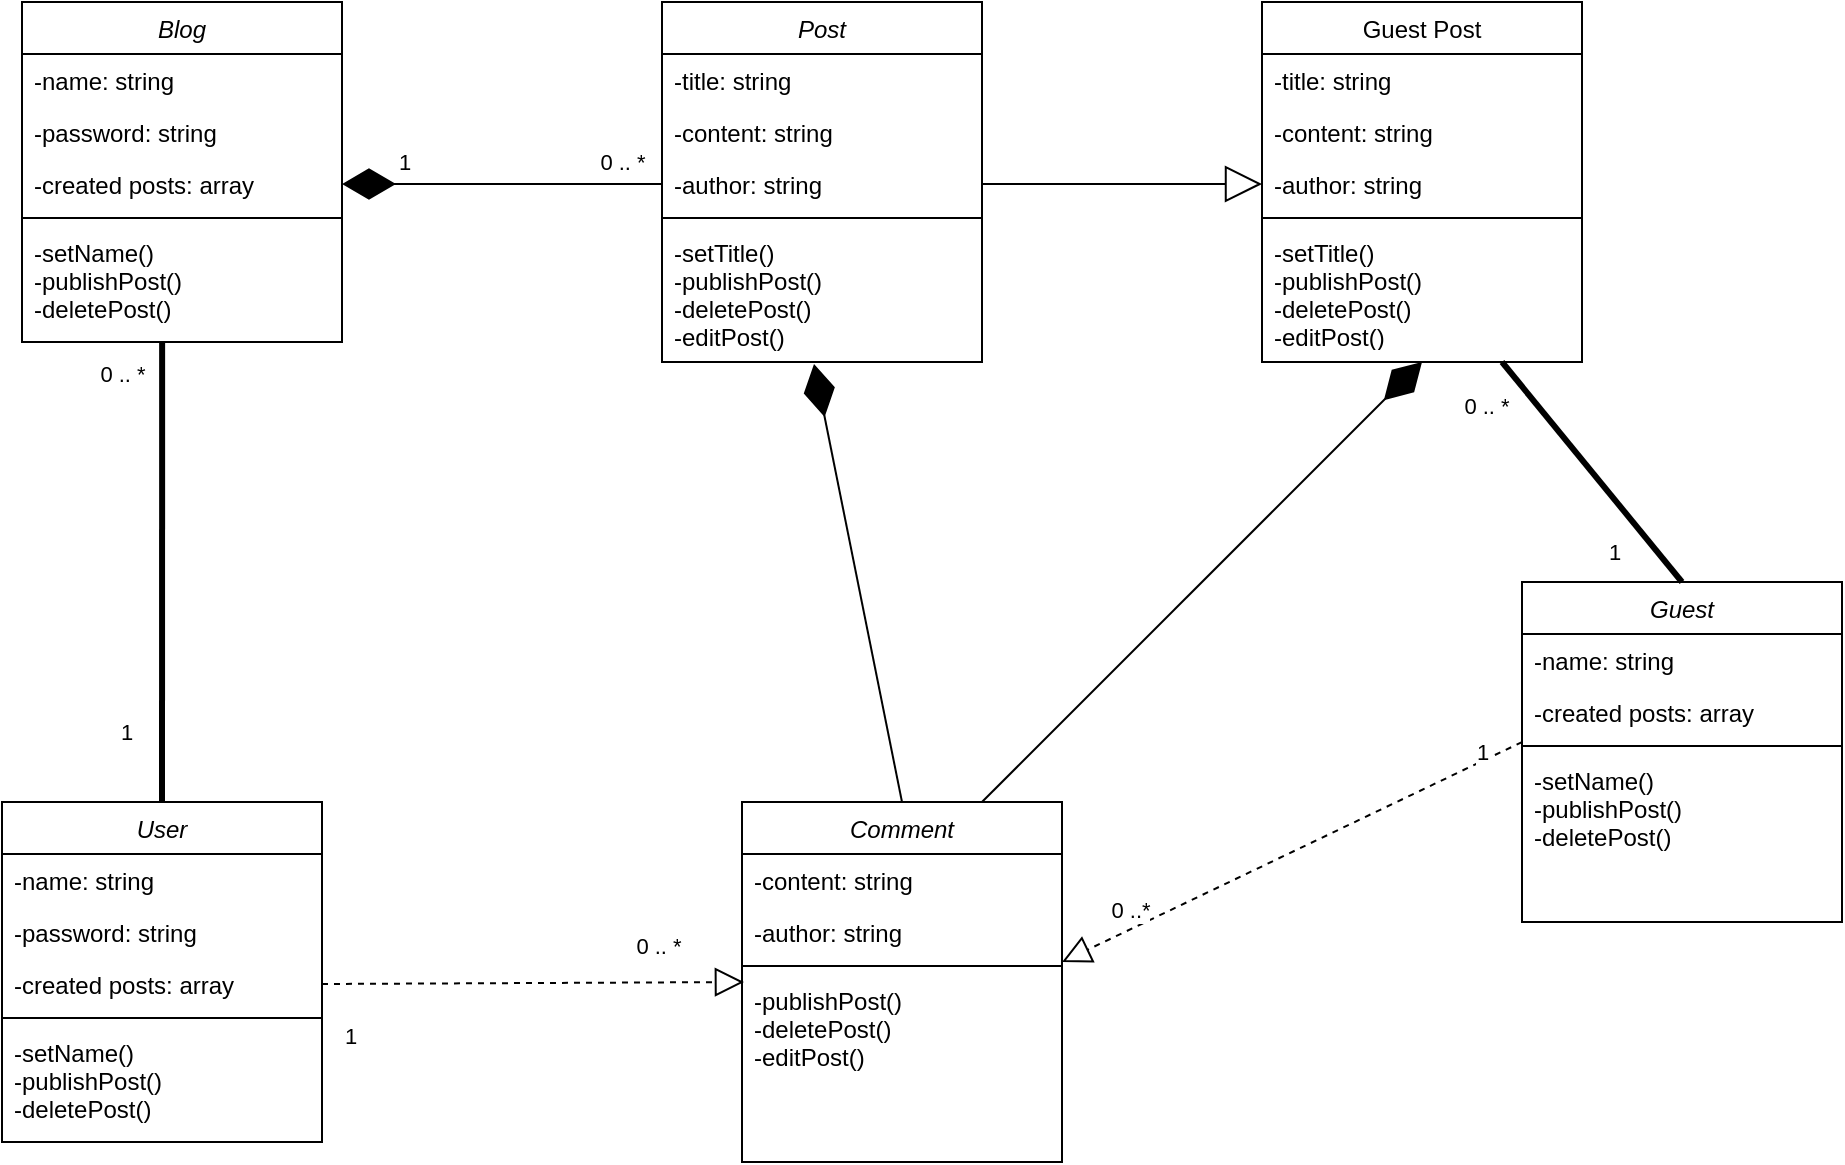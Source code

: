<mxfile version="24.8.3">
  <diagram id="C5RBs43oDa-KdzZeNtuy" name="Page-1">
    <mxGraphModel dx="1120" dy="1637" grid="1" gridSize="10" guides="1" tooltips="1" connect="1" arrows="1" fold="1" page="1" pageScale="1" pageWidth="827" pageHeight="1169" math="0" shadow="0">
      <root>
        <mxCell id="WIyWlLk6GJQsqaUBKTNV-0" />
        <mxCell id="WIyWlLk6GJQsqaUBKTNV-1" parent="WIyWlLk6GJQsqaUBKTNV-0" />
        <mxCell id="zkfFHV4jXpPFQw0GAbJ--0" value="User" style="swimlane;fontStyle=2;align=center;verticalAlign=top;childLayout=stackLayout;horizontal=1;startSize=26;horizontalStack=0;resizeParent=1;resizeLast=0;collapsible=1;marginBottom=0;rounded=0;shadow=0;strokeWidth=1;" parent="WIyWlLk6GJQsqaUBKTNV-1" vertex="1">
          <mxGeometry x="50" y="370" width="160" height="170" as="geometry">
            <mxRectangle x="230" y="140" width="160" height="26" as="alternateBounds" />
          </mxGeometry>
        </mxCell>
        <mxCell id="zkfFHV4jXpPFQw0GAbJ--1" value="-name: string" style="text;align=left;verticalAlign=top;spacingLeft=4;spacingRight=4;overflow=hidden;rotatable=0;points=[[0,0.5],[1,0.5]];portConstraint=eastwest;" parent="zkfFHV4jXpPFQw0GAbJ--0" vertex="1">
          <mxGeometry y="26" width="160" height="26" as="geometry" />
        </mxCell>
        <mxCell id="zkfFHV4jXpPFQw0GAbJ--2" value="-password: string" style="text;align=left;verticalAlign=top;spacingLeft=4;spacingRight=4;overflow=hidden;rotatable=0;points=[[0,0.5],[1,0.5]];portConstraint=eastwest;rounded=0;shadow=0;html=0;" parent="zkfFHV4jXpPFQw0GAbJ--0" vertex="1">
          <mxGeometry y="52" width="160" height="26" as="geometry" />
        </mxCell>
        <mxCell id="zkfFHV4jXpPFQw0GAbJ--3" value="-created posts: array" style="text;align=left;verticalAlign=top;spacingLeft=4;spacingRight=4;overflow=hidden;rotatable=0;points=[[0,0.5],[1,0.5]];portConstraint=eastwest;rounded=0;shadow=0;html=0;" parent="zkfFHV4jXpPFQw0GAbJ--0" vertex="1">
          <mxGeometry y="78" width="160" height="26" as="geometry" />
        </mxCell>
        <mxCell id="zkfFHV4jXpPFQw0GAbJ--4" value="" style="line;html=1;strokeWidth=1;align=left;verticalAlign=middle;spacingTop=-1;spacingLeft=3;spacingRight=3;rotatable=0;labelPosition=right;points=[];portConstraint=eastwest;" parent="zkfFHV4jXpPFQw0GAbJ--0" vertex="1">
          <mxGeometry y="104" width="160" height="8" as="geometry" />
        </mxCell>
        <mxCell id="zkfFHV4jXpPFQw0GAbJ--5" value="-setName()&#xa;-publishPost()&#xa;-deletePost()&#xa;" style="text;align=left;verticalAlign=top;spacingLeft=4;spacingRight=4;overflow=hidden;rotatable=0;points=[[0,0.5],[1,0.5]];portConstraint=eastwest;" parent="zkfFHV4jXpPFQw0GAbJ--0" vertex="1">
          <mxGeometry y="112" width="160" height="58" as="geometry" />
        </mxCell>
        <mxCell id="zkfFHV4jXpPFQw0GAbJ--17" value="Guest Post" style="swimlane;fontStyle=0;align=center;verticalAlign=top;childLayout=stackLayout;horizontal=1;startSize=26;horizontalStack=0;resizeParent=1;resizeLast=0;collapsible=1;marginBottom=0;rounded=0;shadow=0;strokeWidth=1;" parent="WIyWlLk6GJQsqaUBKTNV-1" vertex="1">
          <mxGeometry x="680" y="-30" width="160" height="180" as="geometry">
            <mxRectangle x="550" y="140" width="160" height="26" as="alternateBounds" />
          </mxGeometry>
        </mxCell>
        <mxCell id="zkfFHV4jXpPFQw0GAbJ--18" value="-title: string" style="text;align=left;verticalAlign=top;spacingLeft=4;spacingRight=4;overflow=hidden;rotatable=0;points=[[0,0.5],[1,0.5]];portConstraint=eastwest;" parent="zkfFHV4jXpPFQw0GAbJ--17" vertex="1">
          <mxGeometry y="26" width="160" height="26" as="geometry" />
        </mxCell>
        <mxCell id="zkfFHV4jXpPFQw0GAbJ--19" value="-content: string" style="text;align=left;verticalAlign=top;spacingLeft=4;spacingRight=4;overflow=hidden;rotatable=0;points=[[0,0.5],[1,0.5]];portConstraint=eastwest;rounded=0;shadow=0;html=0;" parent="zkfFHV4jXpPFQw0GAbJ--17" vertex="1">
          <mxGeometry y="52" width="160" height="26" as="geometry" />
        </mxCell>
        <mxCell id="zkfFHV4jXpPFQw0GAbJ--20" value="-author: string" style="text;align=left;verticalAlign=top;spacingLeft=4;spacingRight=4;overflow=hidden;rotatable=0;points=[[0,0.5],[1,0.5]];portConstraint=eastwest;rounded=0;shadow=0;html=0;" parent="zkfFHV4jXpPFQw0GAbJ--17" vertex="1">
          <mxGeometry y="78" width="160" height="26" as="geometry" />
        </mxCell>
        <mxCell id="zkfFHV4jXpPFQw0GAbJ--23" value="" style="line;html=1;strokeWidth=1;align=left;verticalAlign=middle;spacingTop=-1;spacingLeft=3;spacingRight=3;rotatable=0;labelPosition=right;points=[];portConstraint=eastwest;" parent="zkfFHV4jXpPFQw0GAbJ--17" vertex="1">
          <mxGeometry y="104" width="160" height="8" as="geometry" />
        </mxCell>
        <mxCell id="zkfFHV4jXpPFQw0GAbJ--24" value="-setTitle()&#xa;-publishPost()&#xa;-deletePost()&#xa;-editPost()&#xa;" style="text;align=left;verticalAlign=top;spacingLeft=4;spacingRight=4;overflow=hidden;rotatable=0;points=[[0,0.5],[1,0.5]];portConstraint=eastwest;" parent="zkfFHV4jXpPFQw0GAbJ--17" vertex="1">
          <mxGeometry y="112" width="160" height="58" as="geometry" />
        </mxCell>
        <mxCell id="E-QlepTssYbIrXIDLhww-0" value="Post" style="swimlane;fontStyle=2;align=center;verticalAlign=top;childLayout=stackLayout;horizontal=1;startSize=26;horizontalStack=0;resizeParent=1;resizeLast=0;collapsible=1;marginBottom=0;rounded=0;shadow=0;strokeWidth=1;" parent="WIyWlLk6GJQsqaUBKTNV-1" vertex="1">
          <mxGeometry x="380" y="-30" width="160" height="180" as="geometry">
            <mxRectangle x="20" y="10" width="160" height="26" as="alternateBounds" />
          </mxGeometry>
        </mxCell>
        <mxCell id="E-QlepTssYbIrXIDLhww-1" value="-title: string" style="text;align=left;verticalAlign=top;spacingLeft=4;spacingRight=4;overflow=hidden;rotatable=0;points=[[0,0.5],[1,0.5]];portConstraint=eastwest;" parent="E-QlepTssYbIrXIDLhww-0" vertex="1">
          <mxGeometry y="26" width="160" height="26" as="geometry" />
        </mxCell>
        <mxCell id="E-QlepTssYbIrXIDLhww-2" value="-content: string" style="text;align=left;verticalAlign=top;spacingLeft=4;spacingRight=4;overflow=hidden;rotatable=0;points=[[0,0.5],[1,0.5]];portConstraint=eastwest;rounded=0;shadow=0;html=0;" parent="E-QlepTssYbIrXIDLhww-0" vertex="1">
          <mxGeometry y="52" width="160" height="26" as="geometry" />
        </mxCell>
        <mxCell id="E-QlepTssYbIrXIDLhww-3" value="-author: string" style="text;align=left;verticalAlign=top;spacingLeft=4;spacingRight=4;overflow=hidden;rotatable=0;points=[[0,0.5],[1,0.5]];portConstraint=eastwest;rounded=0;shadow=0;html=0;" parent="E-QlepTssYbIrXIDLhww-0" vertex="1">
          <mxGeometry y="78" width="160" height="26" as="geometry" />
        </mxCell>
        <mxCell id="E-QlepTssYbIrXIDLhww-4" value="" style="line;html=1;strokeWidth=1;align=left;verticalAlign=middle;spacingTop=-1;spacingLeft=3;spacingRight=3;rotatable=0;labelPosition=right;points=[];portConstraint=eastwest;" parent="E-QlepTssYbIrXIDLhww-0" vertex="1">
          <mxGeometry y="104" width="160" height="8" as="geometry" />
        </mxCell>
        <mxCell id="E-QlepTssYbIrXIDLhww-5" value="-setTitle()&#xa;-publishPost()&#xa;-deletePost()&#xa;-editPost()&#xa;" style="text;align=left;verticalAlign=top;spacingLeft=4;spacingRight=4;overflow=hidden;rotatable=0;points=[[0,0.5],[1,0.5]];portConstraint=eastwest;" parent="E-QlepTssYbIrXIDLhww-0" vertex="1">
          <mxGeometry y="112" width="160" height="68" as="geometry" />
        </mxCell>
        <mxCell id="E-QlepTssYbIrXIDLhww-6" value="" style="endArrow=none;startArrow=none;endFill=0;startFill=0;endSize=8;html=1;verticalAlign=bottom;labelBackgroundColor=none;strokeWidth=3;rounded=0;entryX=0.5;entryY=0;entryDx=0;entryDy=0;exitX=0.438;exitY=1;exitDx=0;exitDy=0;exitPerimeter=0;" parent="WIyWlLk6GJQsqaUBKTNV-1" source="YUMGi2-EoFMp114vT2eR-12" target="zkfFHV4jXpPFQw0GAbJ--0" edge="1">
          <mxGeometry width="160" relative="1" as="geometry">
            <mxPoint x="160" y="300" as="sourcePoint" />
            <mxPoint x="490" y="190" as="targetPoint" />
          </mxGeometry>
        </mxCell>
        <mxCell id="YUMGi2-EoFMp114vT2eR-13" value="1" style="edgeLabel;html=1;align=center;verticalAlign=middle;resizable=0;points=[];" vertex="1" connectable="0" parent="E-QlepTssYbIrXIDLhww-6">
          <mxGeometry x="0.528" y="4" relative="1" as="geometry">
            <mxPoint x="-22" y="19" as="offset" />
          </mxGeometry>
        </mxCell>
        <mxCell id="YUMGi2-EoFMp114vT2eR-14" value="0 .. *" style="edgeLabel;html=1;align=center;verticalAlign=middle;resizable=0;points=[];" vertex="1" connectable="0" parent="E-QlepTssYbIrXIDLhww-6">
          <mxGeometry x="-0.796" y="3" relative="1" as="geometry">
            <mxPoint x="-23" y="-8" as="offset" />
          </mxGeometry>
        </mxCell>
        <mxCell id="YUMGi2-EoFMp114vT2eR-0" value="Guest" style="swimlane;fontStyle=2;align=center;verticalAlign=top;childLayout=stackLayout;horizontal=1;startSize=26;horizontalStack=0;resizeParent=1;resizeLast=0;collapsible=1;marginBottom=0;rounded=0;shadow=0;strokeWidth=1;" vertex="1" parent="WIyWlLk6GJQsqaUBKTNV-1">
          <mxGeometry x="810" y="260" width="160" height="170" as="geometry">
            <mxRectangle x="230" y="140" width="160" height="26" as="alternateBounds" />
          </mxGeometry>
        </mxCell>
        <mxCell id="YUMGi2-EoFMp114vT2eR-1" value="-name: string" style="text;align=left;verticalAlign=top;spacingLeft=4;spacingRight=4;overflow=hidden;rotatable=0;points=[[0,0.5],[1,0.5]];portConstraint=eastwest;" vertex="1" parent="YUMGi2-EoFMp114vT2eR-0">
          <mxGeometry y="26" width="160" height="26" as="geometry" />
        </mxCell>
        <mxCell id="YUMGi2-EoFMp114vT2eR-3" value="-created posts: array" style="text;align=left;verticalAlign=top;spacingLeft=4;spacingRight=4;overflow=hidden;rotatable=0;points=[[0,0.5],[1,0.5]];portConstraint=eastwest;rounded=0;shadow=0;html=0;" vertex="1" parent="YUMGi2-EoFMp114vT2eR-0">
          <mxGeometry y="52" width="160" height="26" as="geometry" />
        </mxCell>
        <mxCell id="YUMGi2-EoFMp114vT2eR-4" value="" style="line;html=1;strokeWidth=1;align=left;verticalAlign=middle;spacingTop=-1;spacingLeft=3;spacingRight=3;rotatable=0;labelPosition=right;points=[];portConstraint=eastwest;" vertex="1" parent="YUMGi2-EoFMp114vT2eR-0">
          <mxGeometry y="78" width="160" height="8" as="geometry" />
        </mxCell>
        <mxCell id="YUMGi2-EoFMp114vT2eR-5" value="-setName()&#xa;-publishPost()&#xa;-deletePost()&#xa;" style="text;align=left;verticalAlign=top;spacingLeft=4;spacingRight=4;overflow=hidden;rotatable=0;points=[[0,0.5],[1,0.5]];portConstraint=eastwest;" vertex="1" parent="YUMGi2-EoFMp114vT2eR-0">
          <mxGeometry y="86" width="160" height="58" as="geometry" />
        </mxCell>
        <mxCell id="YUMGi2-EoFMp114vT2eR-6" value="" style="endArrow=none;startArrow=none;endFill=0;startFill=0;endSize=8;html=1;verticalAlign=bottom;labelBackgroundColor=none;strokeWidth=3;rounded=0;entryX=0.5;entryY=0;entryDx=0;entryDy=0;exitX=0.75;exitY=1;exitDx=0;exitDy=0;" edge="1" parent="WIyWlLk6GJQsqaUBKTNV-1" source="zkfFHV4jXpPFQw0GAbJ--17" target="YUMGi2-EoFMp114vT2eR-0">
          <mxGeometry width="160" relative="1" as="geometry">
            <mxPoint x="820" y="150" as="sourcePoint" />
            <mxPoint x="550" y="495" as="targetPoint" />
          </mxGeometry>
        </mxCell>
        <mxCell id="YUMGi2-EoFMp114vT2eR-26" value="0 .. *" style="edgeLabel;html=1;align=center;verticalAlign=middle;resizable=0;points=[];" vertex="1" connectable="0" parent="YUMGi2-EoFMp114vT2eR-6">
          <mxGeometry x="-0.627" y="-2" relative="1" as="geometry">
            <mxPoint x="-23" as="offset" />
          </mxGeometry>
        </mxCell>
        <mxCell id="YUMGi2-EoFMp114vT2eR-27" value="1" style="edgeLabel;html=1;align=center;verticalAlign=middle;resizable=0;points=[];" vertex="1" connectable="0" parent="YUMGi2-EoFMp114vT2eR-6">
          <mxGeometry x="0.725" relative="1" as="geometry">
            <mxPoint x="-22" as="offset" />
          </mxGeometry>
        </mxCell>
        <mxCell id="YUMGi2-EoFMp114vT2eR-7" value="Blog" style="swimlane;fontStyle=2;align=center;verticalAlign=top;childLayout=stackLayout;horizontal=1;startSize=26;horizontalStack=0;resizeParent=1;resizeLast=0;collapsible=1;marginBottom=0;rounded=0;shadow=0;strokeWidth=1;" vertex="1" parent="WIyWlLk6GJQsqaUBKTNV-1">
          <mxGeometry x="60" y="-30" width="160" height="170" as="geometry">
            <mxRectangle x="230" y="140" width="160" height="26" as="alternateBounds" />
          </mxGeometry>
        </mxCell>
        <mxCell id="YUMGi2-EoFMp114vT2eR-8" value="-name: string" style="text;align=left;verticalAlign=top;spacingLeft=4;spacingRight=4;overflow=hidden;rotatable=0;points=[[0,0.5],[1,0.5]];portConstraint=eastwest;" vertex="1" parent="YUMGi2-EoFMp114vT2eR-7">
          <mxGeometry y="26" width="160" height="26" as="geometry" />
        </mxCell>
        <mxCell id="YUMGi2-EoFMp114vT2eR-9" value="-password: string" style="text;align=left;verticalAlign=top;spacingLeft=4;spacingRight=4;overflow=hidden;rotatable=0;points=[[0,0.5],[1,0.5]];portConstraint=eastwest;rounded=0;shadow=0;html=0;" vertex="1" parent="YUMGi2-EoFMp114vT2eR-7">
          <mxGeometry y="52" width="160" height="26" as="geometry" />
        </mxCell>
        <mxCell id="YUMGi2-EoFMp114vT2eR-10" value="-created posts: array" style="text;align=left;verticalAlign=top;spacingLeft=4;spacingRight=4;overflow=hidden;rotatable=0;points=[[0,0.5],[1,0.5]];portConstraint=eastwest;rounded=0;shadow=0;html=0;" vertex="1" parent="YUMGi2-EoFMp114vT2eR-7">
          <mxGeometry y="78" width="160" height="26" as="geometry" />
        </mxCell>
        <mxCell id="YUMGi2-EoFMp114vT2eR-11" value="" style="line;html=1;strokeWidth=1;align=left;verticalAlign=middle;spacingTop=-1;spacingLeft=3;spacingRight=3;rotatable=0;labelPosition=right;points=[];portConstraint=eastwest;" vertex="1" parent="YUMGi2-EoFMp114vT2eR-7">
          <mxGeometry y="104" width="160" height="8" as="geometry" />
        </mxCell>
        <mxCell id="YUMGi2-EoFMp114vT2eR-12" value="-setName()&#xa;-publishPost()&#xa;-deletePost()&#xa;" style="text;align=left;verticalAlign=top;spacingLeft=4;spacingRight=4;overflow=hidden;rotatable=0;points=[[0,0.5],[1,0.5]];portConstraint=eastwest;" vertex="1" parent="YUMGi2-EoFMp114vT2eR-7">
          <mxGeometry y="112" width="160" height="58" as="geometry" />
        </mxCell>
        <mxCell id="YUMGi2-EoFMp114vT2eR-15" value="Comment" style="swimlane;fontStyle=2;align=center;verticalAlign=top;childLayout=stackLayout;horizontal=1;startSize=26;horizontalStack=0;resizeParent=1;resizeLast=0;collapsible=1;marginBottom=0;rounded=0;shadow=0;strokeWidth=1;" vertex="1" parent="WIyWlLk6GJQsqaUBKTNV-1">
          <mxGeometry x="420" y="370" width="160" height="180" as="geometry">
            <mxRectangle x="20" y="10" width="160" height="26" as="alternateBounds" />
          </mxGeometry>
        </mxCell>
        <mxCell id="YUMGi2-EoFMp114vT2eR-17" value="-content: string" style="text;align=left;verticalAlign=top;spacingLeft=4;spacingRight=4;overflow=hidden;rotatable=0;points=[[0,0.5],[1,0.5]];portConstraint=eastwest;rounded=0;shadow=0;html=0;" vertex="1" parent="YUMGi2-EoFMp114vT2eR-15">
          <mxGeometry y="26" width="160" height="26" as="geometry" />
        </mxCell>
        <mxCell id="YUMGi2-EoFMp114vT2eR-18" value="-author: string" style="text;align=left;verticalAlign=top;spacingLeft=4;spacingRight=4;overflow=hidden;rotatable=0;points=[[0,0.5],[1,0.5]];portConstraint=eastwest;rounded=0;shadow=0;html=0;" vertex="1" parent="YUMGi2-EoFMp114vT2eR-15">
          <mxGeometry y="52" width="160" height="26" as="geometry" />
        </mxCell>
        <mxCell id="YUMGi2-EoFMp114vT2eR-19" value="" style="line;html=1;strokeWidth=1;align=left;verticalAlign=middle;spacingTop=-1;spacingLeft=3;spacingRight=3;rotatable=0;labelPosition=right;points=[];portConstraint=eastwest;" vertex="1" parent="YUMGi2-EoFMp114vT2eR-15">
          <mxGeometry y="78" width="160" height="8" as="geometry" />
        </mxCell>
        <mxCell id="YUMGi2-EoFMp114vT2eR-20" value="-publishPost()&#xa;-deletePost()&#xa;-editPost()&#xa;" style="text;align=left;verticalAlign=top;spacingLeft=4;spacingRight=4;overflow=hidden;rotatable=0;points=[[0,0.5],[1,0.5]];portConstraint=eastwest;" vertex="1" parent="YUMGi2-EoFMp114vT2eR-15">
          <mxGeometry y="86" width="160" height="68" as="geometry" />
        </mxCell>
        <mxCell id="YUMGi2-EoFMp114vT2eR-21" value="" style="endArrow=diamondThin;endFill=1;endSize=24;html=1;rounded=0;entryX=1;entryY=0.5;entryDx=0;entryDy=0;exitX=0;exitY=0.5;exitDx=0;exitDy=0;" edge="1" parent="WIyWlLk6GJQsqaUBKTNV-1" source="E-QlepTssYbIrXIDLhww-3" target="YUMGi2-EoFMp114vT2eR-10">
          <mxGeometry width="160" relative="1" as="geometry">
            <mxPoint x="330" y="230" as="sourcePoint" />
            <mxPoint x="490" y="230" as="targetPoint" />
          </mxGeometry>
        </mxCell>
        <mxCell id="YUMGi2-EoFMp114vT2eR-23" value="1" style="edgeLabel;html=1;align=center;verticalAlign=middle;resizable=0;points=[];" vertex="1" connectable="0" parent="YUMGi2-EoFMp114vT2eR-21">
          <mxGeometry x="0.621" relative="1" as="geometry">
            <mxPoint y="-11" as="offset" />
          </mxGeometry>
        </mxCell>
        <mxCell id="YUMGi2-EoFMp114vT2eR-24" value="0 .. *" style="edgeLabel;html=1;align=center;verticalAlign=middle;resizable=0;points=[];" vertex="1" connectable="0" parent="YUMGi2-EoFMp114vT2eR-21">
          <mxGeometry x="-0.576" y="2" relative="1" as="geometry">
            <mxPoint x="14" y="-13" as="offset" />
          </mxGeometry>
        </mxCell>
        <mxCell id="YUMGi2-EoFMp114vT2eR-25" value="" style="endArrow=block;endSize=16;endFill=0;html=1;rounded=0;exitX=1;exitY=0.5;exitDx=0;exitDy=0;entryX=0;entryY=0.5;entryDx=0;entryDy=0;" edge="1" parent="WIyWlLk6GJQsqaUBKTNV-1" source="E-QlepTssYbIrXIDLhww-3" target="zkfFHV4jXpPFQw0GAbJ--20">
          <mxGeometry width="160" relative="1" as="geometry">
            <mxPoint x="330" y="210" as="sourcePoint" />
            <mxPoint x="490" y="210" as="targetPoint" />
          </mxGeometry>
        </mxCell>
        <mxCell id="YUMGi2-EoFMp114vT2eR-28" value="" style="endArrow=block;dashed=1;endFill=0;endSize=12;html=1;rounded=0;exitX=1;exitY=0.5;exitDx=0;exitDy=0;entryX=0.006;entryY=0.059;entryDx=0;entryDy=0;entryPerimeter=0;" edge="1" parent="WIyWlLk6GJQsqaUBKTNV-1" source="zkfFHV4jXpPFQw0GAbJ--3" target="YUMGi2-EoFMp114vT2eR-20">
          <mxGeometry width="160" relative="1" as="geometry">
            <mxPoint x="430" y="210" as="sourcePoint" />
            <mxPoint x="590" y="210" as="targetPoint" />
          </mxGeometry>
        </mxCell>
        <mxCell id="YUMGi2-EoFMp114vT2eR-30" value="1" style="edgeLabel;html=1;align=center;verticalAlign=middle;resizable=0;points=[];" vertex="1" connectable="0" parent="YUMGi2-EoFMp114vT2eR-28">
          <mxGeometry x="-0.158" y="-1" relative="1" as="geometry">
            <mxPoint x="-75" y="25" as="offset" />
          </mxGeometry>
        </mxCell>
        <mxCell id="YUMGi2-EoFMp114vT2eR-31" value="0 .. *" style="edgeLabel;html=1;align=center;verticalAlign=middle;resizable=0;points=[];" vertex="1" connectable="0" parent="YUMGi2-EoFMp114vT2eR-28">
          <mxGeometry x="0.474" relative="1" as="geometry">
            <mxPoint x="12" y="-19" as="offset" />
          </mxGeometry>
        </mxCell>
        <mxCell id="YUMGi2-EoFMp114vT2eR-29" value="" style="endArrow=block;dashed=1;endFill=0;endSize=12;html=1;rounded=0;exitX=0;exitY=-0.103;exitDx=0;exitDy=0;entryX=1;entryY=1.077;entryDx=0;entryDy=0;entryPerimeter=0;exitPerimeter=0;" edge="1" parent="WIyWlLk6GJQsqaUBKTNV-1" source="YUMGi2-EoFMp114vT2eR-5" target="YUMGi2-EoFMp114vT2eR-18">
          <mxGeometry width="160" relative="1" as="geometry">
            <mxPoint x="570" y="487" as="sourcePoint" />
            <mxPoint x="767" y="380" as="targetPoint" />
          </mxGeometry>
        </mxCell>
        <mxCell id="YUMGi2-EoFMp114vT2eR-32" value="0 ..*" style="edgeLabel;html=1;align=center;verticalAlign=middle;resizable=0;points=[];" vertex="1" connectable="0" parent="YUMGi2-EoFMp114vT2eR-29">
          <mxGeometry x="0.713" y="1" relative="1" as="geometry">
            <mxPoint y="-11" as="offset" />
          </mxGeometry>
        </mxCell>
        <mxCell id="YUMGi2-EoFMp114vT2eR-33" value="1" style="edgeLabel;html=1;align=center;verticalAlign=middle;resizable=0;points=[];" vertex="1" connectable="0" parent="YUMGi2-EoFMp114vT2eR-29">
          <mxGeometry x="-0.73" y="-1" relative="1" as="geometry">
            <mxPoint x="11" y="-9" as="offset" />
          </mxGeometry>
        </mxCell>
        <mxCell id="YUMGi2-EoFMp114vT2eR-34" value="" style="endArrow=diamondThin;endFill=1;endSize=24;html=1;rounded=0;exitX=0.5;exitY=0;exitDx=0;exitDy=0;entryX=0.475;entryY=1.015;entryDx=0;entryDy=0;entryPerimeter=0;" edge="1" parent="WIyWlLk6GJQsqaUBKTNV-1" source="YUMGi2-EoFMp114vT2eR-15" target="E-QlepTssYbIrXIDLhww-5">
          <mxGeometry width="160" relative="1" as="geometry">
            <mxPoint x="430" y="110" as="sourcePoint" />
            <mxPoint x="480" y="170" as="targetPoint" />
          </mxGeometry>
        </mxCell>
        <mxCell id="YUMGi2-EoFMp114vT2eR-35" value="" style="endArrow=diamondThin;endFill=1;endSize=24;html=1;rounded=0;entryX=0.5;entryY=1;entryDx=0;entryDy=0;exitX=0.75;exitY=0;exitDx=0;exitDy=0;" edge="1" parent="WIyWlLk6GJQsqaUBKTNV-1" source="YUMGi2-EoFMp114vT2eR-15" target="zkfFHV4jXpPFQw0GAbJ--17">
          <mxGeometry width="160" relative="1" as="geometry">
            <mxPoint x="510" y="260" as="sourcePoint" />
            <mxPoint x="466" y="161" as="targetPoint" />
          </mxGeometry>
        </mxCell>
      </root>
    </mxGraphModel>
  </diagram>
</mxfile>
